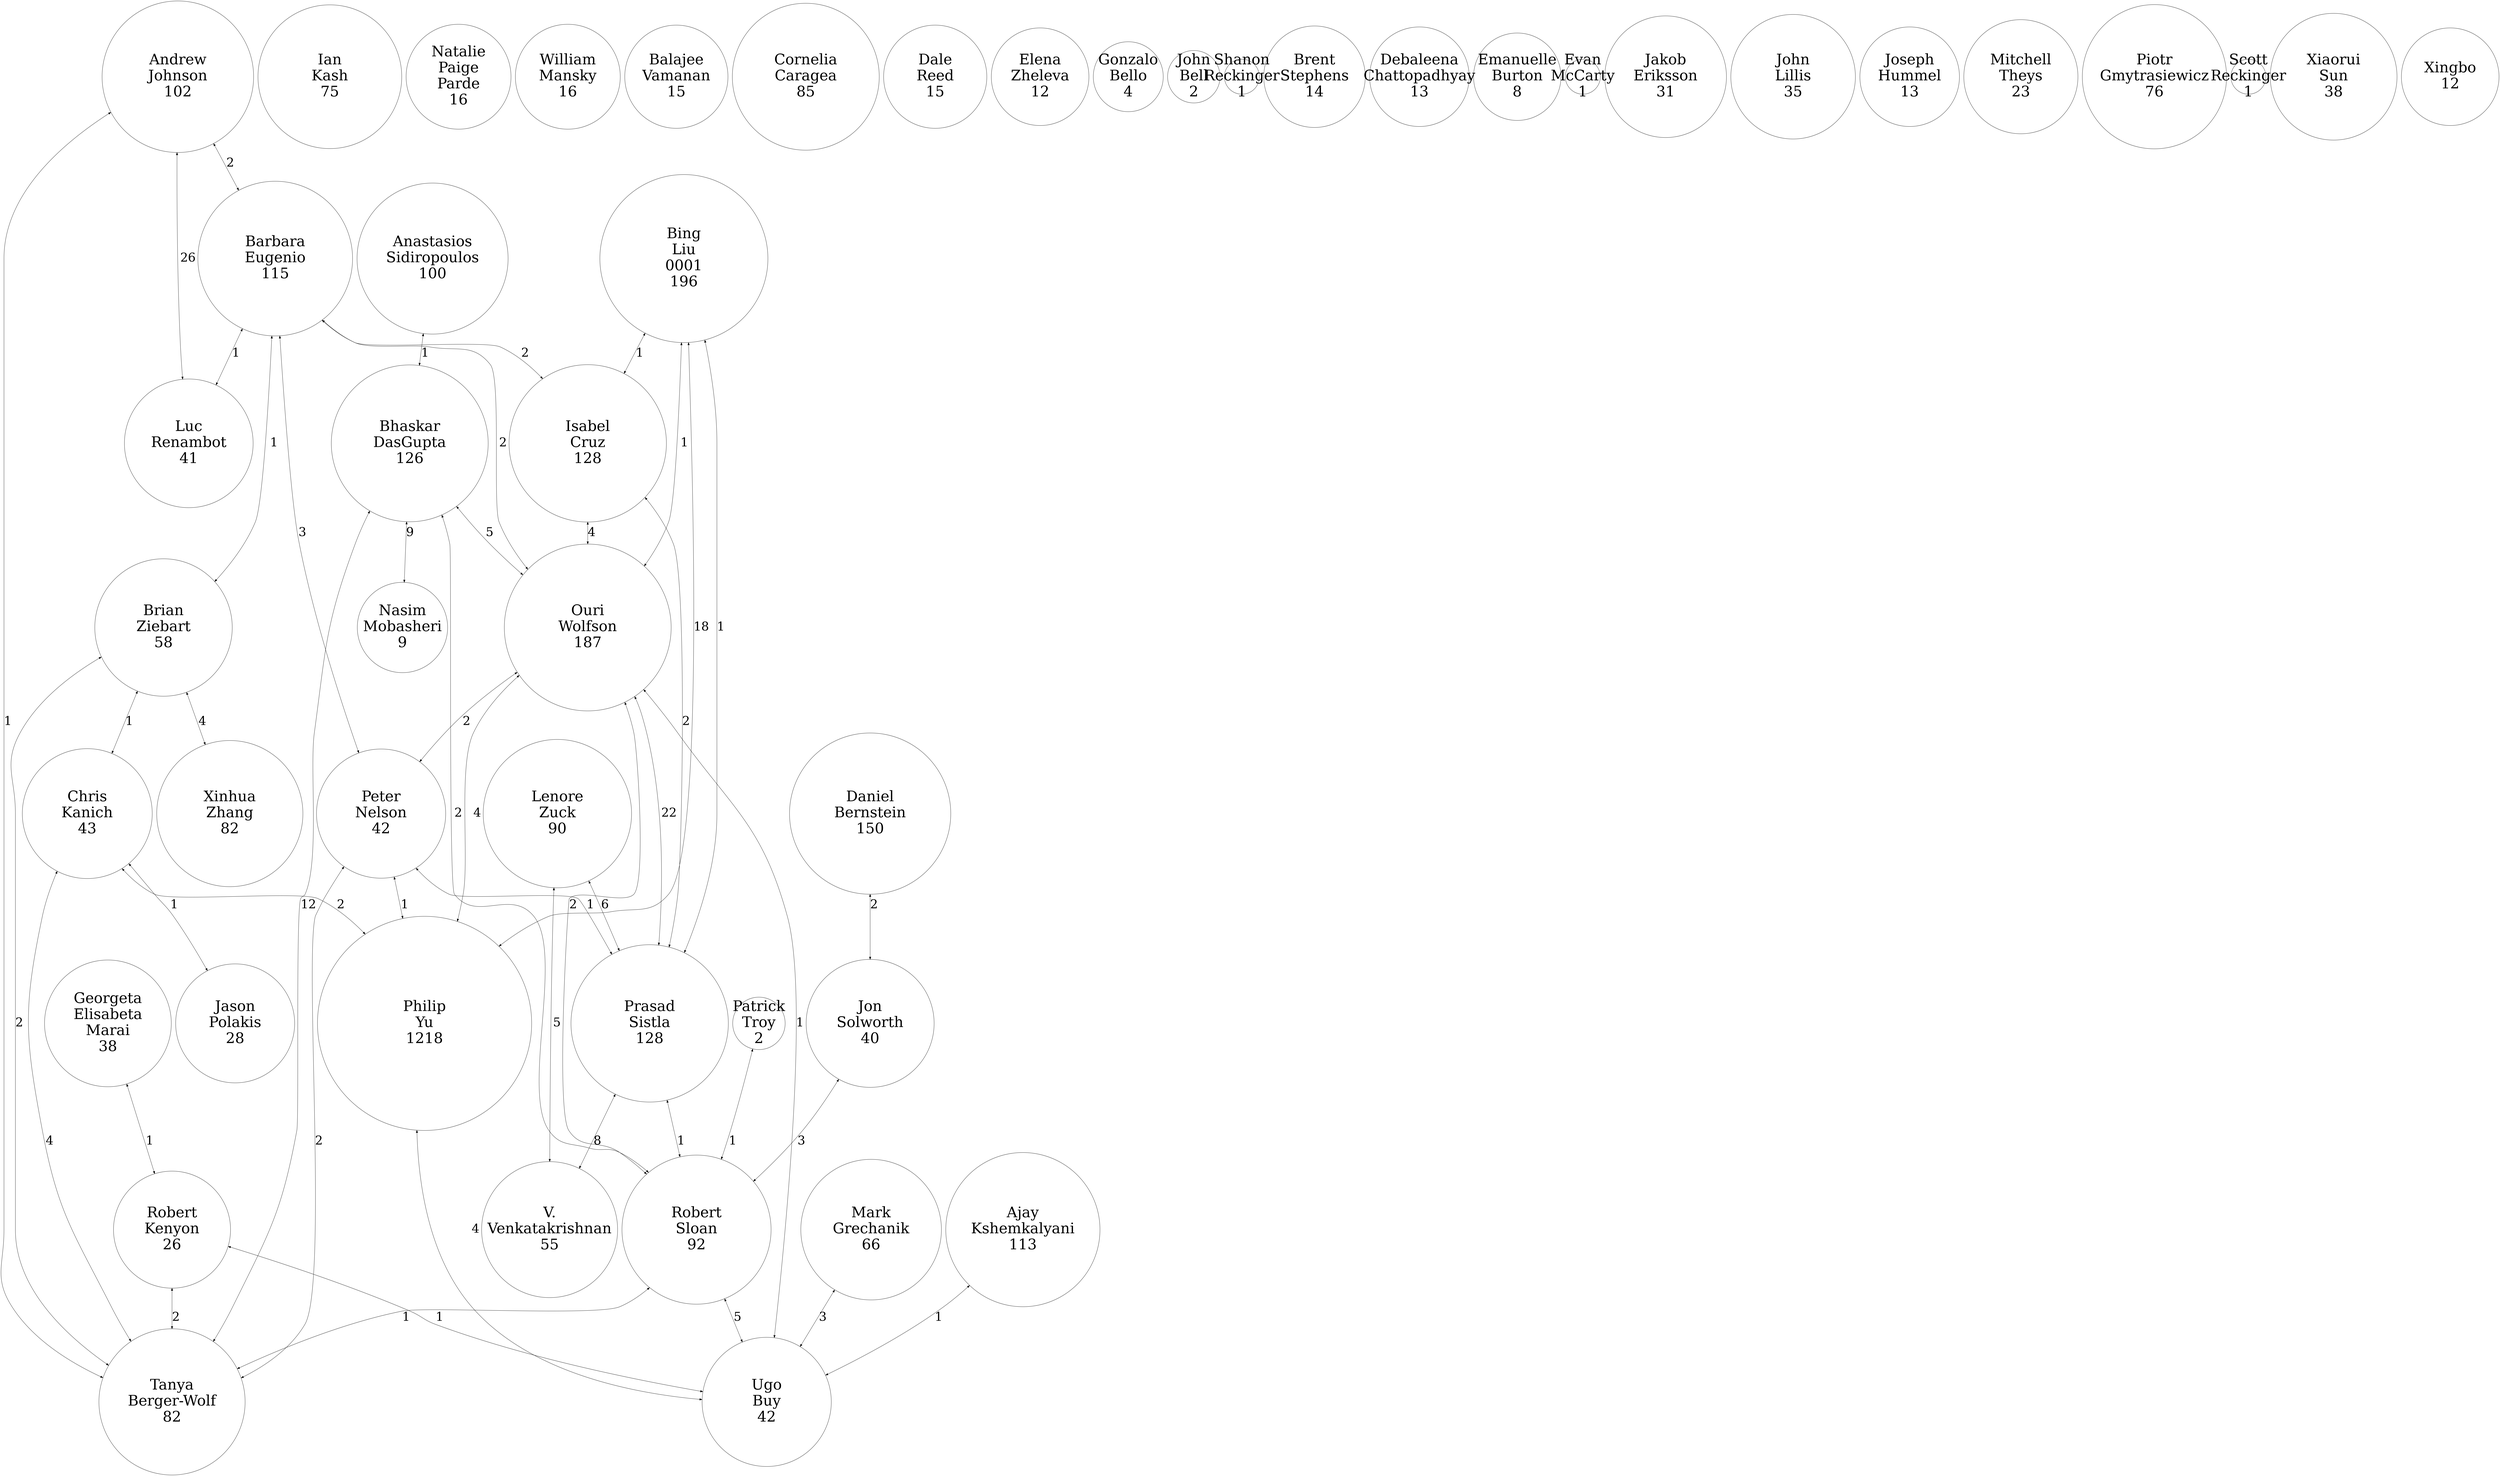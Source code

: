 digraph graphVis_authors{
node [shape = circle fixedsize=true fontsize="60" width=8.672425341971495]; "Andrew\nJohnson\n102"
node [shape = circle fixedsize=true fontsize="60" width=8.977279923499918]; "Bhaskar\nDasGupta\n126"
node [shape = circle fixedsize=true fontsize="60" width=9.614709844115207]; "Bing\nLiu\n0001\n196"
node [shape = circle fixedsize=true fontsize="60" width=8.228818690495881]; "Ian\nKash\n75"
node [shape = circle fixedsize=true fontsize="60" width=6.0]; "Natalie\nPaige\nParde\n16"
node [shape = circle fixedsize=true fontsize="60" width=9.546894459887637]; "Ouri\nWolfson\n187"
node [shape = circle fixedsize=true fontsize="60" width=3.0]; "Patrick\nTroy\n2"
node [shape = circle fixedsize=true fontsize="60" width=9.0]; "Prasad\nSistla\n128"
node [shape = circle fixedsize=true fontsize="60" width=6.700439718141093]; "Robert\nKenyon\n26"
node [shape = circle fixedsize=true fontsize="60" width=6.0]; "William\nMansky\n16"
node [shape = circle fixedsize=true fontsize="60" width=5.906890595608519]; "Balajee\nVamanan\n15"
node [shape = circle fixedsize=true fontsize="60" width=8.409390936137703]; "Cornelia\nCaragea\n85"
node [shape = circle fixedsize=true fontsize="60" width=5.906890595608519]; "Dale\nReed\n15"
node [shape = circle fixedsize=true fontsize="60" width=9.228818690495881]; "Daniel\nBernstein\n150"
node [shape = circle fixedsize=true fontsize="60" width=5.584962500721156]; "Elena\nZheleva\n12"
node [shape = circle fixedsize=true fontsize="60" width=4.0]; "Gonzalo\nBello\n4"
node [shape = circle fixedsize=true fontsize="60" width=6.807354922057604]; "Jason\nPolakis\n28"
node [shape = circle fixedsize=true fontsize="60" width=3.0]; "John\nBell\n2"
node [shape = circle fixedsize=true fontsize="60" width=8.044394119358454]; "Mark\nGrechanik\n66"
node [shape = circle fixedsize=true fontsize="60" width=5.169925001442312]; "Nasim\nMobasheri\n9"
node [shape = circle fixedsize=true fontsize="60" width=12.250298417906333]; "Philip\nYu\n1218"
node [shape = circle fixedsize=true fontsize="60" width=2.0]; "Shanon\nReckinger\n1"
node [shape = circle fixedsize=true fontsize="60" width=7.392317422778761]; "Ugo\nBuy\n42"
node [shape = circle fixedsize=true fontsize="60" width=8.357552004618086]; "Xinhua\nZhang\n82"
node [shape = circle fixedsize=true fontsize="60" width=8.820178962415188]; "Ajay\nKshemkalyani\n113"
node [shape = circle fixedsize=true fontsize="60" width=8.643856189774725]; "Anastasios\nSidiropoulos\n100"
node [shape = circle fixedsize=true fontsize="60" width=8.845490050944376]; "Barbara\nEugenio\n115"
node [shape = circle fixedsize=true fontsize="60" width=5.807354922057604]; "Brent\nStephens\n14"
node [shape = circle fixedsize=true fontsize="60" width=7.857980995127572]; "Brian\nZiebart\n58"
node [shape = circle fixedsize=true fontsize="60" width=7.426264754702098]; "Chris\nKanich\n43"
node [shape = circle fixedsize=true fontsize="60" width=5.700439718141093]; "Debaleena\nChattopadhyay\n13"
node [shape = circle fixedsize=true fontsize="60" width=5.0]; "Emanuelle\nBurton\n8"
node [shape = circle fixedsize=true fontsize="60" width=2.0]; "Evan\nMcCarty\n1"
node [shape = circle fixedsize=true fontsize="60" width=7.247927513443585]; "Georgeta\nElisabeta\nMarai\n38"
node [shape = circle fixedsize=true fontsize="60" width=9.0]; "Isabel\nCruz\n128"
node [shape = circle fixedsize=true fontsize="60" width=6.954196310386876]; "Jakob\nEriksson\n31"
node [shape = circle fixedsize=true fontsize="60" width=7.129283016944966]; "John\nLillis\n35"
node [shape = circle fixedsize=true fontsize="60" width=7.3219280948873635]; "Jon\nSolworth\n40"
node [shape = circle fixedsize=true fontsize="60" width=5.700439718141093]; "Joseph\nHummel\n13"
node [shape = circle fixedsize=true fontsize="60" width=8.491853096329674]; "Lenore\nZuck\n90"
node [shape = circle fixedsize=true fontsize="60" width=7.357552004618084]; "Luc\nRenambot\n41"
node [shape = circle fixedsize=true fontsize="60" width=6.523561956057012]; "Mitchell\nTheys\n23"
node [shape = circle fixedsize=true fontsize="60" width=7.392317422778761]; "Peter\nNelson\n42"
node [shape = circle fixedsize=true fontsize="60" width=8.247927513443585]; "Piotr\nGmytrasiewicz\n76"
node [shape = circle fixedsize=true fontsize="60" width=8.523561956057012]; "Robert\nSloan\n92"
node [shape = circle fixedsize=true fontsize="60" width=2.0]; "Scott\nReckinger\n1"
node [shape = circle fixedsize=true fontsize="60" width=8.357552004618086]; "Tanya\nBerger-Wolf\n82"
node [shape = circle fixedsize=true fontsize="60" width=7.78135971352466]; "V.\nVenkatakrishnan\n55"
node [shape = circle fixedsize=true fontsize="60" width=7.247927513443585]; "Xiaorui\nSun\n38"
node [shape = circle fixedsize=true fontsize="60" width=5.584962500721156]; "Xingbo\n12"
"Andrew\nJohnson\n102" -> "Barbara\nEugenio\n115"[ fontsize="50" label ="2" ][dir="both"];
"Andrew\nJohnson\n102" -> "Tanya\nBerger-Wolf\n82"[ fontsize="50" label ="1" ][dir="both"];
"Barbara\nEugenio\n115" -> "Luc\nRenambot\n41"[ fontsize="50" label ="1" ][dir="both"];
"Bhaskar\nDasGupta\n126" -> "Ouri\nWolfson\n187"[ fontsize="50" label ="5" ][dir="both"];
"Bhaskar\nDasGupta\n126" -> "Robert\nSloan\n92"[ fontsize="50" label ="2" ][dir="both"];
"Bing\nLiu\n0001\n196" -> "Philip\nYu\n1218"[ fontsize="50" label ="18" ][dir="both"];
"Brian\nZiebart\n58" -> "Chris\nKanich\n43"[ fontsize="50" label ="1" ][dir="both"];
"Daniel\nBernstein\n150" -> "Jon\nSolworth\n40"[ fontsize="50" label ="2" ][dir="both"];
"Lenore\nZuck\n90" -> "Prasad\nSistla\n128"[ fontsize="50" label ="6" ][dir="both"];
"Mark\nGrechanik\n66" -> "Ugo\nBuy\n42"[ fontsize="50" label ="3" ][dir="both"];
"Ouri\nWolfson\n187" -> "Peter\nNelson\n42"[ fontsize="50" label ="2" ][dir="both"];
"Ouri\nWolfson\n187" -> "Philip\nYu\n1218"[ fontsize="50" label ="4" ][dir="both"];
"Ajay\nKshemkalyani\n113" -> "Ugo\nBuy\n42"[ fontsize="50" label ="1" ][dir="both"];
"Barbara\nEugenio\n115" -> "Isabel\nCruz\n128"[ fontsize="50" label ="2" ][dir="both"];
"Barbara\nEugenio\n115" -> "Peter\nNelson\n42"[ fontsize="50" label ="3" ][dir="both"];
"Bhaskar\nDasGupta\n126" -> "Tanya\nBerger-Wolf\n82"[ fontsize="50" label ="12" ][dir="both"];
"Bing\nLiu\n0001\n196" -> "Ouri\nWolfson\n187"[ fontsize="50" label ="1" ][dir="both"];
"Chris\nKanich\n43" -> "Tanya\nBerger-Wolf\n82"[ fontsize="50" label ="4" ][dir="both"];
"Isabel\nCruz\n128" -> "Ouri\nWolfson\n187"[ fontsize="50" label ="4" ][dir="both"];
"Isabel\nCruz\n128" -> "Prasad\nSistla\n128"[ fontsize="50" label ="2" ][dir="both"];
"Jon\nSolworth\n40" -> "Robert\nSloan\n92"[ fontsize="50" label ="3" ][dir="both"];
"Ouri\nWolfson\n187" -> "Robert\nSloan\n92"[ fontsize="50" label ="2" ][dir="both"];
"Ouri\nWolfson\n187" -> "Ugo\nBuy\n42"[ fontsize="50" label ="1" ][dir="both"];
"Peter\nNelson\n42" -> "Prasad\nSistla\n128"[ fontsize="50" label ="1" ][dir="both"];
"Prasad\nSistla\n128" -> "V.\nVenkatakrishnan\n55"[ fontsize="50" label ="8" ][dir="both"];
"Robert\nKenyon\n26" -> "Tanya\nBerger-Wolf\n82"[ fontsize="50" label ="2" ][dir="both"];
"Anastasios\nSidiropoulos\n100" -> "Bhaskar\nDasGupta\n126"[ fontsize="50" label ="1" ][dir="both"];
"Andrew\nJohnson\n102" -> "Luc\nRenambot\n41"[ fontsize="50" label ="26" ][dir="both"];
"Barbara\nEugenio\n115" -> "Brian\nZiebart\n58"[ fontsize="50" label ="1" ][dir="both"];
"Barbara\nEugenio\n115" -> "Ouri\nWolfson\n187"[ fontsize="50" label ="2" ][dir="both"];
"Bhaskar\nDasGupta\n126" -> "Nasim\nMobasheri\n9"[ fontsize="50" label ="9" ][dir="both"];
"Bing\nLiu\n0001\n196" -> "Isabel\nCruz\n128"[ fontsize="50" label ="1" ][dir="both"];
"Bing\nLiu\n0001\n196" -> "Prasad\nSistla\n128"[ fontsize="50" label ="1" ][dir="both"];
"Brian\nZiebart\n58" -> "Tanya\nBerger-Wolf\n82"[ fontsize="50" label ="2" ][dir="both"];
"Brian\nZiebart\n58" -> "Xinhua\nZhang\n82"[ fontsize="50" label ="4" ][dir="both"];
"Chris\nKanich\n43" -> "Jason\nPolakis\n28"[ fontsize="50" label ="1" ][dir="both"];
"Chris\nKanich\n43" -> "Philip\nYu\n1218"[ fontsize="50" label ="2" ][dir="both"];
"Georgeta\nElisabeta\nMarai\n38" -> "Robert\nKenyon\n26"[ fontsize="50" label ="1" ][dir="both"];
"Lenore\nZuck\n90" -> "V.\nVenkatakrishnan\n55"[ fontsize="50" label ="5" ][dir="both"];
"Ouri\nWolfson\n187" -> "Prasad\nSistla\n128"[ fontsize="50" label ="22" ][dir="both"];
"Patrick\nTroy\n2" -> "Robert\nSloan\n92"[ fontsize="50" label ="1" ][dir="both"];
"Peter\nNelson\n42" -> "Philip\nYu\n1218"[ fontsize="50" label ="1" ][dir="both"];
"Peter\nNelson\n42" -> "Tanya\nBerger-Wolf\n82"[ fontsize="50" label ="2" ][dir="both"];
"Philip\nYu\n1218" -> "Ugo\nBuy\n42"[ fontsize="50" label ="4" ][dir="both"];
"Prasad\nSistla\n128" -> "Robert\nSloan\n92"[ fontsize="50" label ="1" ][dir="both"];
"Robert\nSloan\n92" -> "Tanya\nBerger-Wolf\n82"[ fontsize="50" label ="1" ][dir="both"];
"Robert\nSloan\n92" -> "Ugo\nBuy\n42"[ fontsize="50" label ="5" ][dir="both"];
"Robert\nKenyon\n26" -> "Ugo\nBuy\n42"[ fontsize="50" label ="1" ][dir="both"];
}
